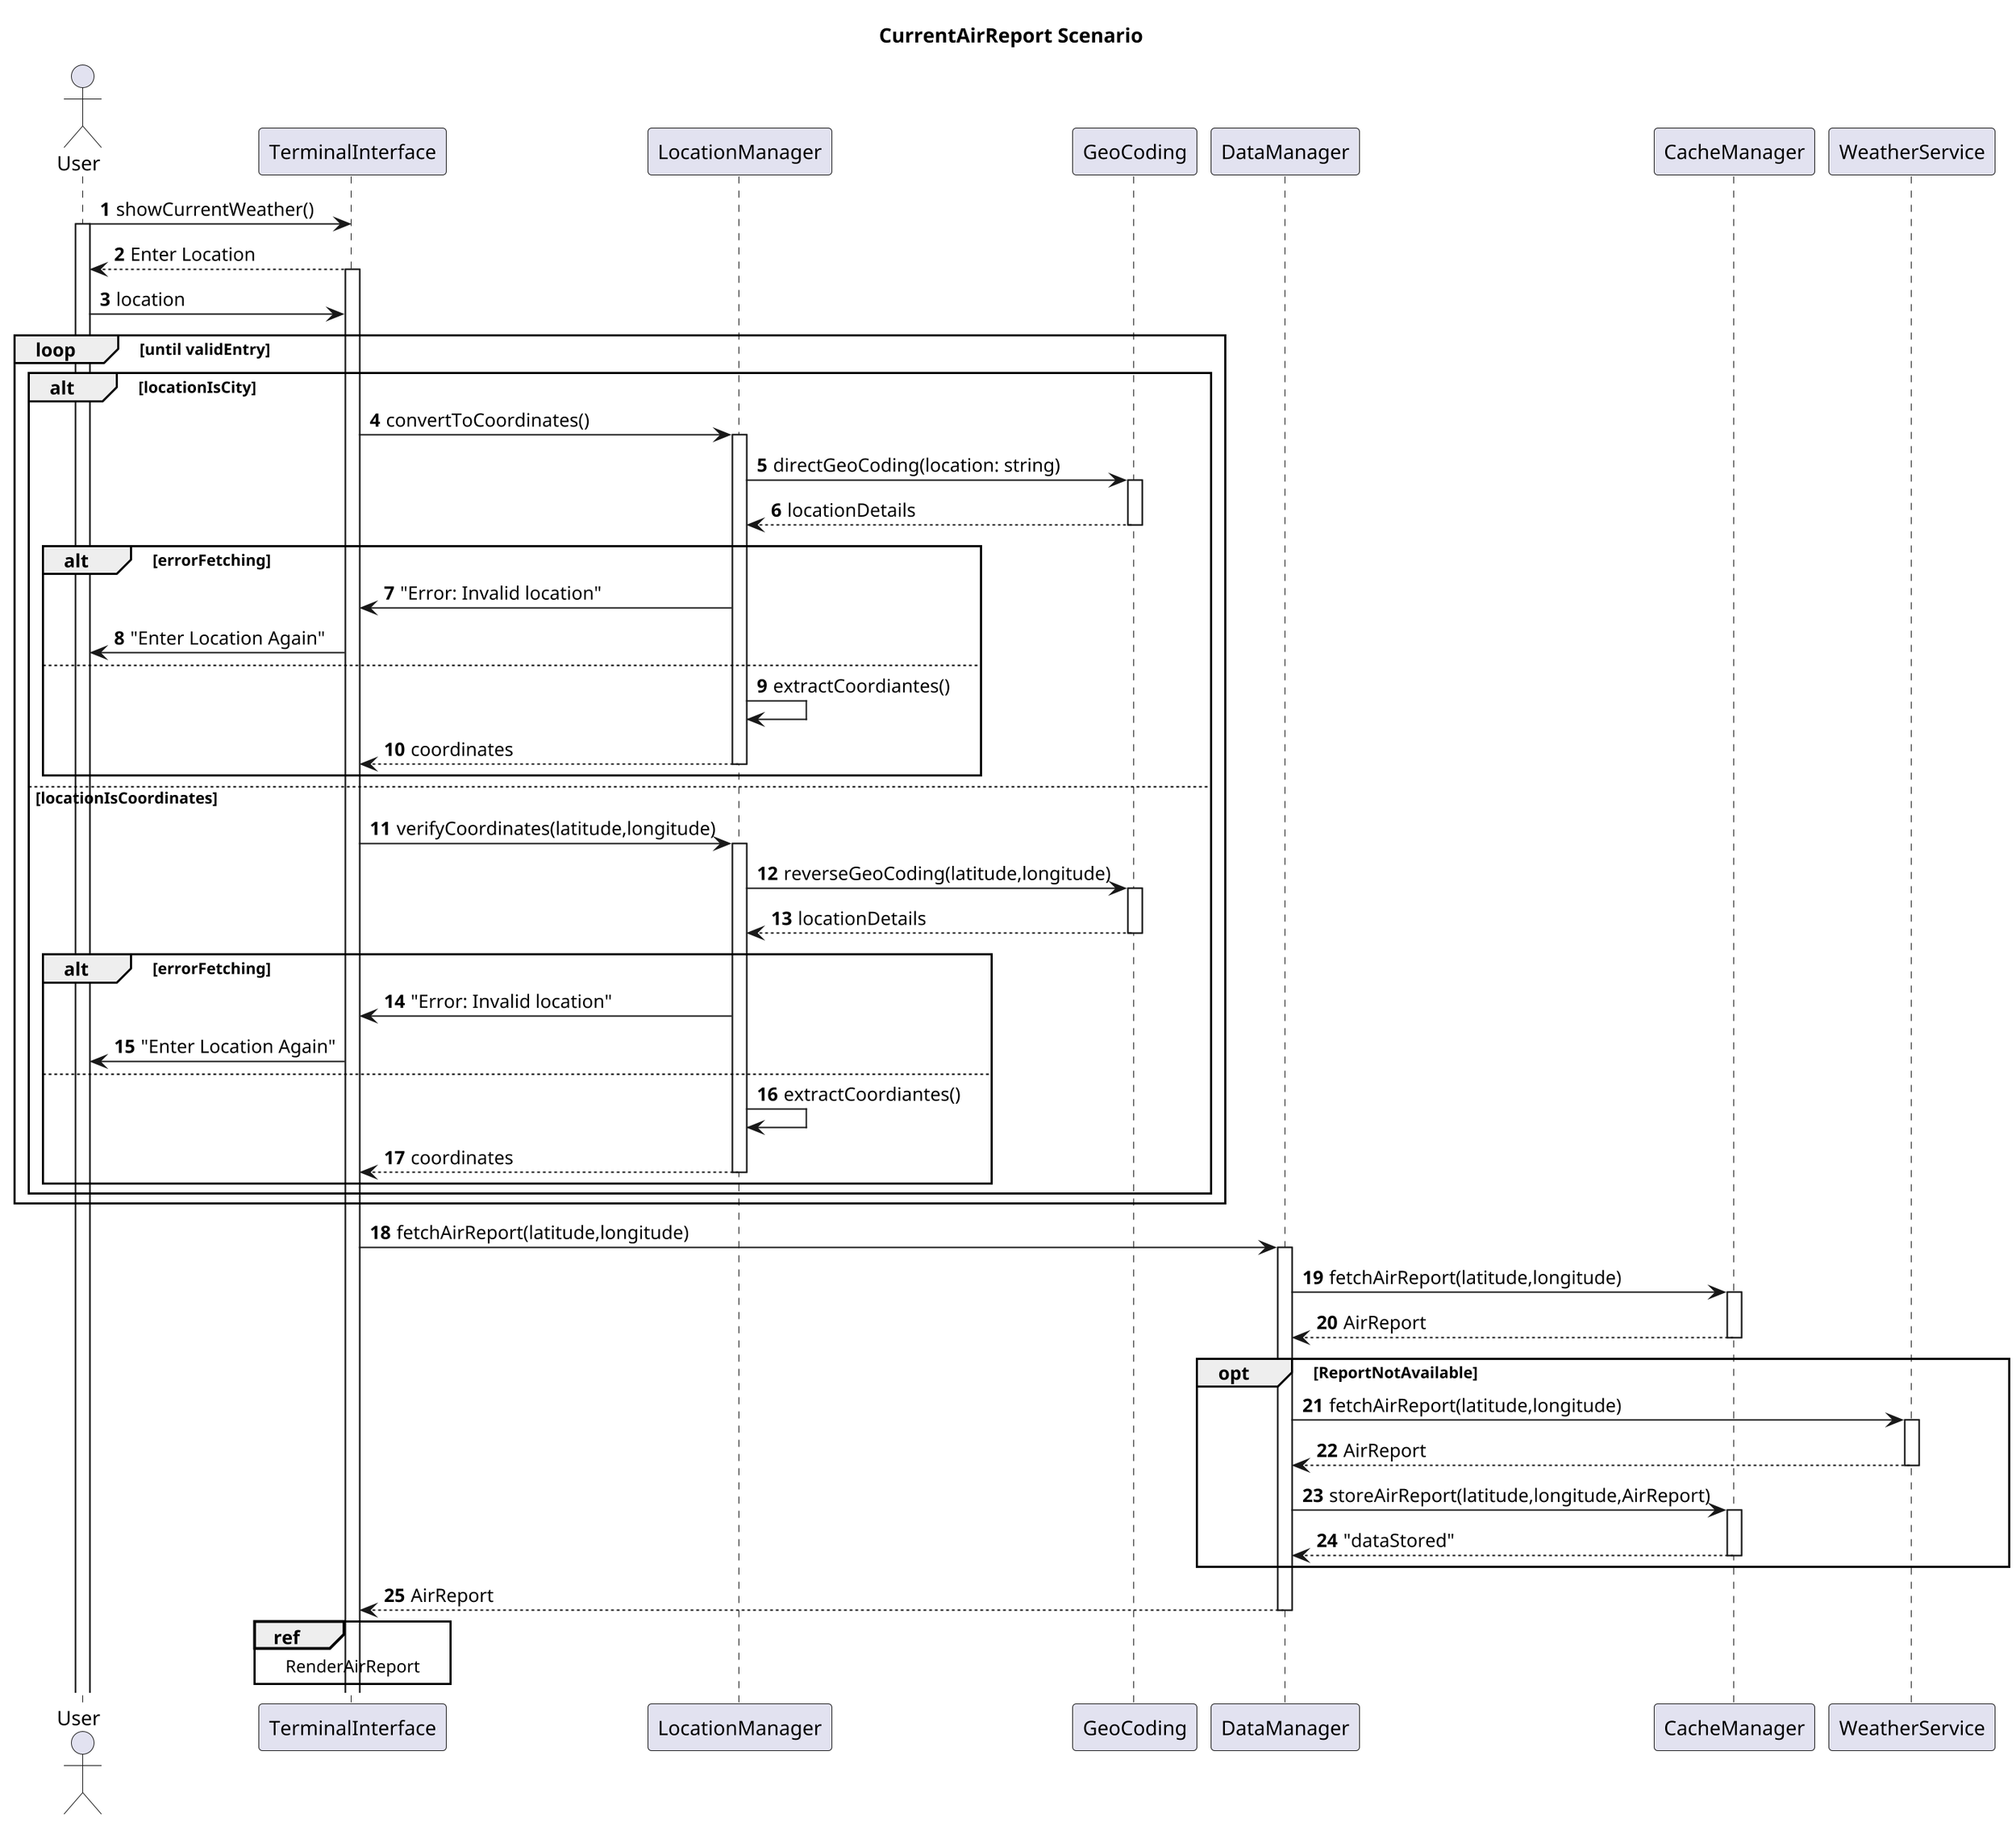 @startuml
title CurrentAirReport Scenario
autonumber
actor User
participant TerminalInterface
participant LocationManager
participant GeoCoding
participant DataManager
participant CacheManager
participant WeatherService

scale 2
User -> TerminalInterface: showCurrentWeather()
activate User
TerminalInterface --> User: Enter Location
activate TerminalInterface
User -> TerminalInterface: location

loop until validEntry

    alt locationIsCity
        TerminalInterface -> LocationManager: convertToCoordinates()
        activate LocationManager
        LocationManager -> GeoCoding: directGeoCoding(location: string)
        activate GeoCoding
        GeoCoding --> LocationManager: locationDetails
        deactivate GeoCoding
       
        alt errorFetching
             LocationManager -> TerminalInterface: "Error: Invalid location"
             TerminalInterface -> User: "Enter Location Again"
             
        else

        LocationManager -> LocationManager: extractCoordiantes()
        LocationManager --> TerminalInterface: coordinates
        deactivate LocationManager
        
        end

    else locationIsCoordinates
        TerminalInterface -> LocationManager: verifyCoordinates(latitude,longitude)
        activate LocationManager
        LocationManager -> GeoCoding: reverseGeoCoding(latitude,longitude)
        activate GeoCoding
        GeoCoding --> LocationManager: locationDetails
        deactivate GeoCoding
        
        alt errorFetching
             LocationManager -> TerminalInterface: "Error: Invalid location"
             TerminalInterface -> User: "Enter Location Again"
             
        else        

        LocationManager -> LocationManager: extractCoordiantes()
        deactivate GeoCoding
        LocationManager --> TerminalInterface: coordinates
        deactivate LocationManager

        end    
            
    end

end

TerminalInterface -> DataManager: fetchAirReport(latitude,longitude)
activate DataManager
DataManager -> CacheManager: fetchAirReport(latitude,longitude)
activate CacheManager

CacheManager --> DataManager: AirReport
deactivate CacheManager

opt ReportNotAvailable
     DataManager -> WeatherService: fetchAirReport(latitude,longitude)
     activate WeatherService
     WeatherService --> DataManager: AirReport
     deactivate WeatherService
     DataManager -> CacheManager: storeAirReport(latitude,longitude,AirReport)
     activate CacheManager
     CacheManager --> DataManager: "dataStored"
     deactivate CacheManager
end

DataManager --> TerminalInterface: AirReport
deactivate DataManager


ref over TerminalInterface
    RenderAirReport
end ref



@enduml
